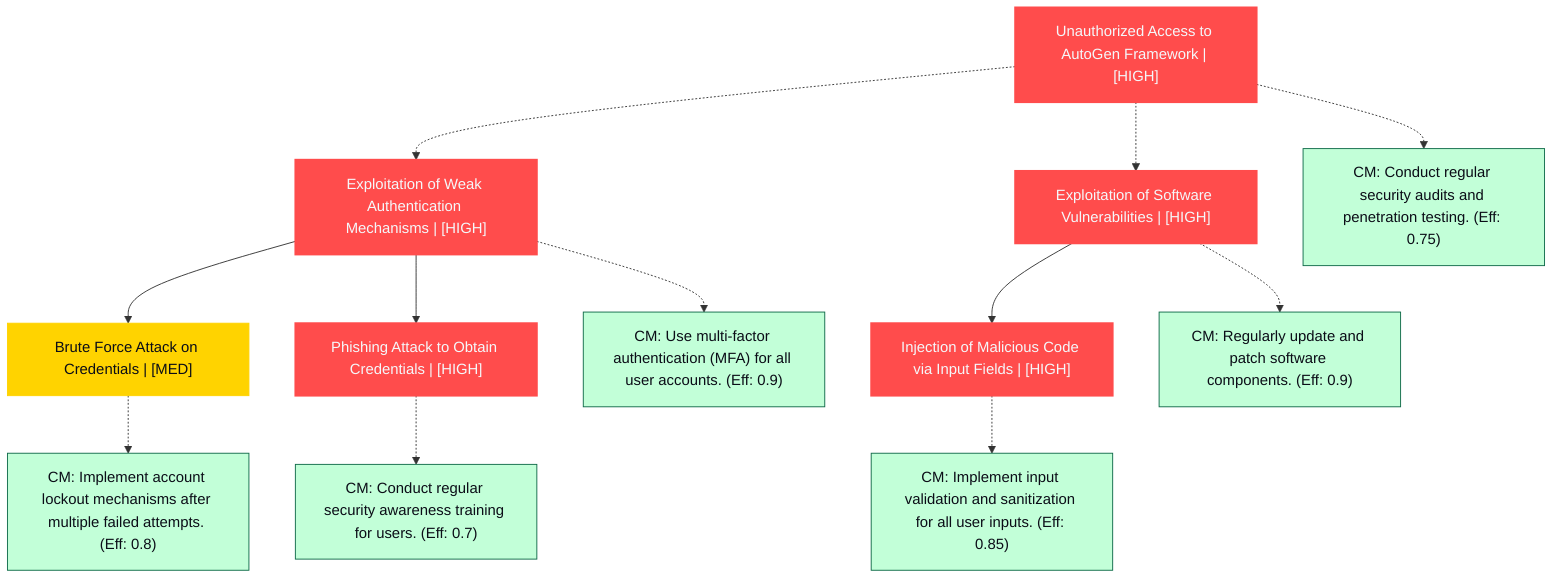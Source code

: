 graph TB
  node_01K66H1ZFAK3SBVDKN43GZXKQC["Unauthorized Access to AutoGen Framework | [HIGH]"]:::highRisk
  node_01K66H1ZFAK3SBVDKN43GZXKQC-1["Exploitation of Weak Authentication Mechanisms | [HIGH]"]:::highRisk
  node_01K66H1ZFAK3SBVDKN43GZXKQC-1-1["Brute Force Attack on Credentials | [MED]"]:::mediumRisk
  node_01K66H1ZFAK3SBVDKN43GZXKQC-1-1_cm_0["CM: Implement account lockout mechanisms after multiple failed attempts. (Eff: 0.8)"]:::countermeasure
  node_01K66H1ZFAK3SBVDKN43GZXKQC-1-2["Phishing Attack to Obtain Credentials | [HIGH]"]:::highRisk
  node_01K66H1ZFAK3SBVDKN43GZXKQC-1-2_cm_0["CM: Conduct regular security awareness training for users. (Eff: 0.7)"]:::countermeasure
  node_01K66H1ZFAK3SBVDKN43GZXKQC-1_cm_0["CM: Use multi-factor authentication (MFA) for all user accounts. (Eff: 0.9)"]:::countermeasure
  node_01K66H1ZFAK3SBVDKN43GZXKQC-2["Exploitation of Software Vulnerabilities | [HIGH]"]:::highRisk
  node_01K66H1ZFAK3SBVDKN43GZXKQC-2-1["Injection of Malicious Code via Input Fields | [HIGH]"]:::highRisk
  node_01K66H1ZFAK3SBVDKN43GZXKQC-2-1_cm_0["CM: Implement input validation and sanitization for all user inputs. (Eff: 0.85)"]:::countermeasure
  node_01K66H1ZFAK3SBVDKN43GZXKQC-2_cm_0["CM: Regularly update and patch software components. (Eff: 0.9)"]:::countermeasure
  node_01K66H1ZFAK3SBVDKN43GZXKQC_cm_0["CM: Conduct regular security audits and penetration testing. (Eff: 0.75)"]:::countermeasure

  node_01K66H1ZFAK3SBVDKN43GZXKQC -.-> node_01K66H1ZFAK3SBVDKN43GZXKQC-1
  node_01K66H1ZFAK3SBVDKN43GZXKQC-1 --> node_01K66H1ZFAK3SBVDKN43GZXKQC-1-1
  node_01K66H1ZFAK3SBVDKN43GZXKQC-1-1 -.-> node_01K66H1ZFAK3SBVDKN43GZXKQC-1-1_cm_0
  node_01K66H1ZFAK3SBVDKN43GZXKQC-1 --> node_01K66H1ZFAK3SBVDKN43GZXKQC-1-2
  node_01K66H1ZFAK3SBVDKN43GZXKQC-1-2 -.-> node_01K66H1ZFAK3SBVDKN43GZXKQC-1-2_cm_0
  node_01K66H1ZFAK3SBVDKN43GZXKQC-1 -.-> node_01K66H1ZFAK3SBVDKN43GZXKQC-1_cm_0
  node_01K66H1ZFAK3SBVDKN43GZXKQC -.-> node_01K66H1ZFAK3SBVDKN43GZXKQC-2
  node_01K66H1ZFAK3SBVDKN43GZXKQC-2 --> node_01K66H1ZFAK3SBVDKN43GZXKQC-2-1
  node_01K66H1ZFAK3SBVDKN43GZXKQC-2-1 -.-> node_01K66H1ZFAK3SBVDKN43GZXKQC-2-1_cm_0
  node_01K66H1ZFAK3SBVDKN43GZXKQC-2 -.-> node_01K66H1ZFAK3SBVDKN43GZXKQC-2_cm_0
  node_01K66H1ZFAK3SBVDKN43GZXKQC -.-> node_01K66H1ZFAK3SBVDKN43GZXKQC_cm_0

  classDef andNode fill:#FF4C4C,stroke:#FF4C4C,stroke-width:2px,color:#F5F7FA
  classDef orNode fill:#36FF8F,stroke:#36FF8F,stroke-width:2px,color:#0B0D17
  classDef leafNode fill:#29ABE2,stroke:#29ABE2,stroke-width:2px,color:#F5F7FA
  classDef highRisk fill:#FF4C4C,color:#F5F7FA,stroke:#FF4C4C,stroke-width:2px
  classDef mediumRisk fill:#FFD300,stroke:#FFD300,stroke-width:1px,color:#0B0D17
  classDef lowRisk fill:#FFF2B3,stroke:#FFF2B3,stroke-width:1px,color:#0B0D17
  classDef countermeasure fill:#C2FFD8,stroke:#106B49,stroke-width:1px,color:#0B0D17
  classDef reference fill:#A259FF,stroke:#c3a4ff,stroke-width:1px,stroke-dasharray:3 3,color:#F5F7FA
  classDef mitreNode stroke-dasharray:5 5
  classDef note fill:#ffffcc,stroke:#ffcc00,stroke-width:2px,stroke-dasharray:5 5